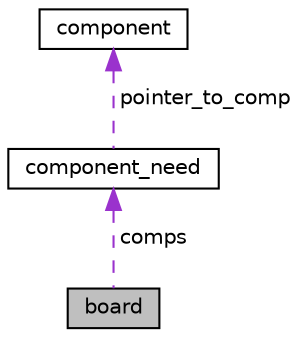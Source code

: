 digraph "board"
{
  edge [fontname="Helvetica",fontsize="10",labelfontname="Helvetica",labelfontsize="10"];
  node [fontname="Helvetica",fontsize="10",shape=record];
  Node1 [label="board",height=0.2,width=0.4,color="black", fillcolor="grey75", style="filled", fontcolor="black"];
  Node2 -> Node1 [dir="back",color="darkorchid3",fontsize="10",style="dashed",label=" comps" ,fontname="Helvetica"];
  Node2 [label="component_need",height=0.2,width=0.4,color="black", fillcolor="white", style="filled",URL="$structcomponent__need.html"];
  Node3 -> Node2 [dir="back",color="darkorchid3",fontsize="10",style="dashed",label=" pointer_to_comp" ,fontname="Helvetica"];
  Node3 [label="component",height=0.2,width=0.4,color="black", fillcolor="white", style="filled",URL="$structcomponent.html"];
}
